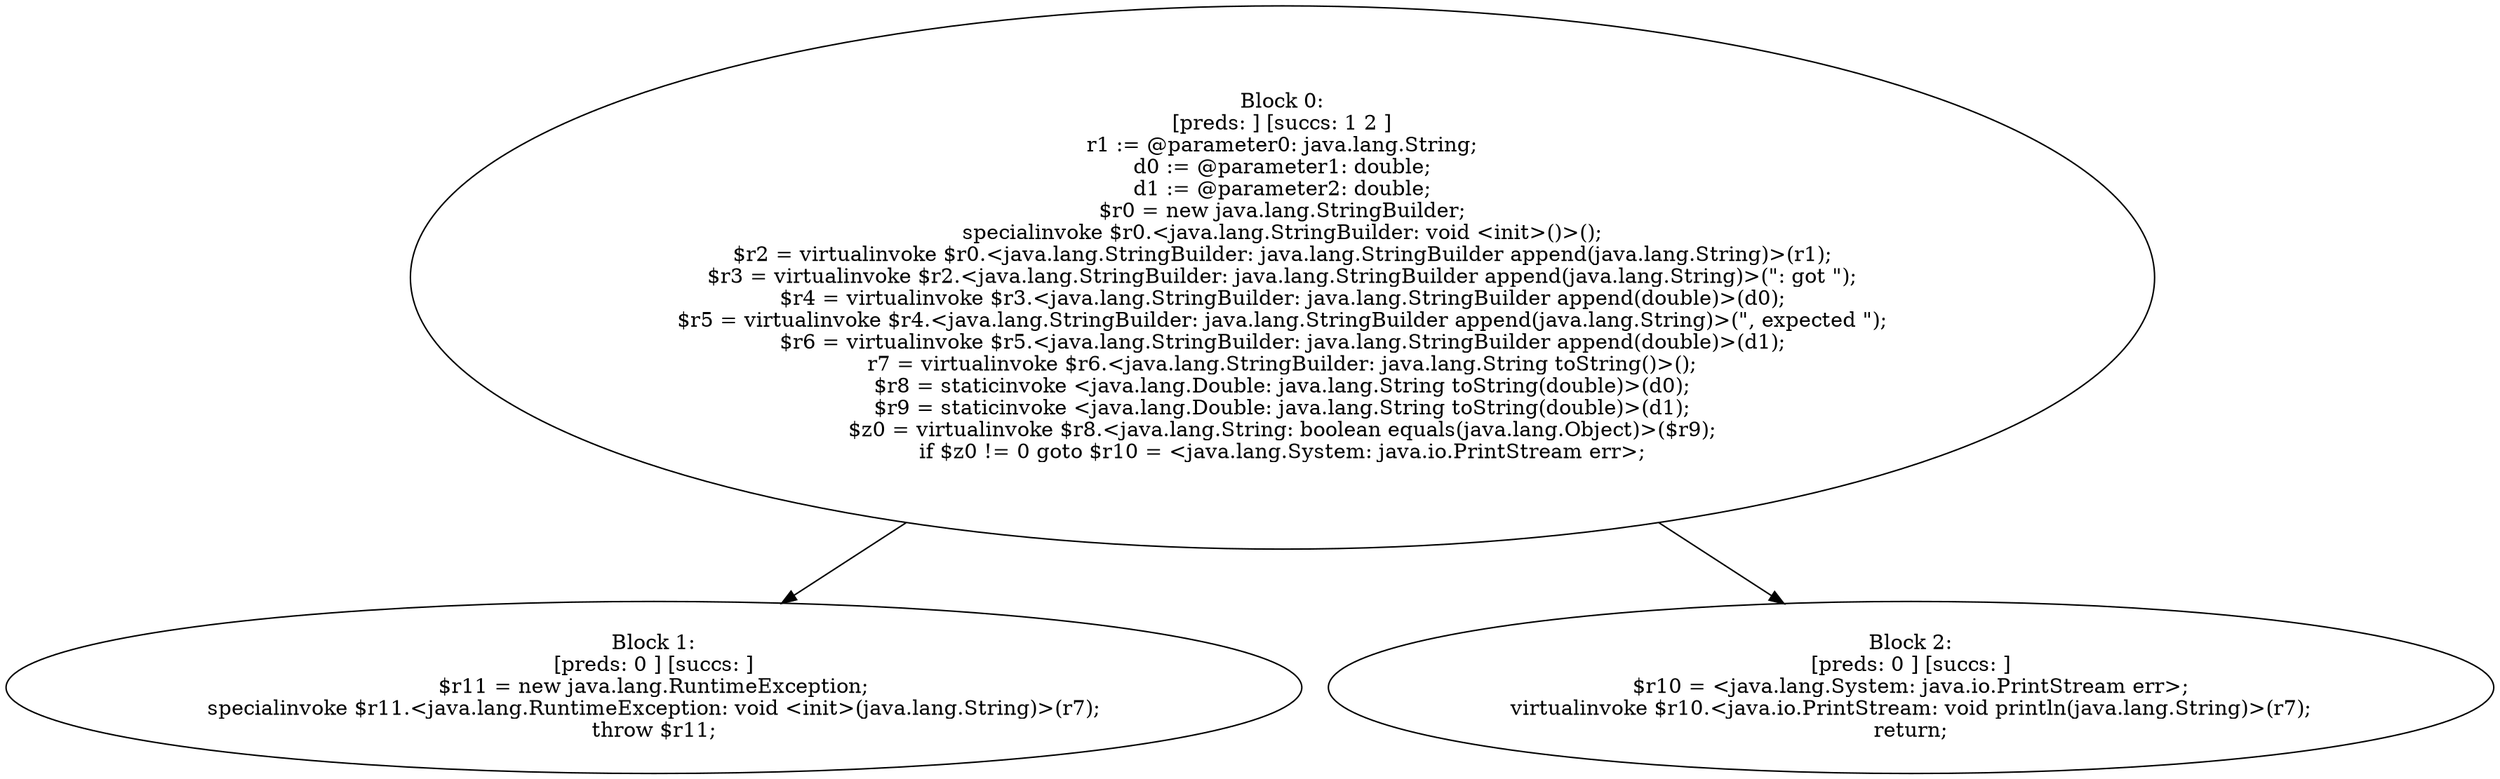 digraph "unitGraph" {
    "Block 0:
[preds: ] [succs: 1 2 ]
r1 := @parameter0: java.lang.String;
d0 := @parameter1: double;
d1 := @parameter2: double;
$r0 = new java.lang.StringBuilder;
specialinvoke $r0.<java.lang.StringBuilder: void <init>()>();
$r2 = virtualinvoke $r0.<java.lang.StringBuilder: java.lang.StringBuilder append(java.lang.String)>(r1);
$r3 = virtualinvoke $r2.<java.lang.StringBuilder: java.lang.StringBuilder append(java.lang.String)>(\": got \");
$r4 = virtualinvoke $r3.<java.lang.StringBuilder: java.lang.StringBuilder append(double)>(d0);
$r5 = virtualinvoke $r4.<java.lang.StringBuilder: java.lang.StringBuilder append(java.lang.String)>(\", expected \");
$r6 = virtualinvoke $r5.<java.lang.StringBuilder: java.lang.StringBuilder append(double)>(d1);
r7 = virtualinvoke $r6.<java.lang.StringBuilder: java.lang.String toString()>();
$r8 = staticinvoke <java.lang.Double: java.lang.String toString(double)>(d0);
$r9 = staticinvoke <java.lang.Double: java.lang.String toString(double)>(d1);
$z0 = virtualinvoke $r8.<java.lang.String: boolean equals(java.lang.Object)>($r9);
if $z0 != 0 goto $r10 = <java.lang.System: java.io.PrintStream err>;
"
    "Block 1:
[preds: 0 ] [succs: ]
$r11 = new java.lang.RuntimeException;
specialinvoke $r11.<java.lang.RuntimeException: void <init>(java.lang.String)>(r7);
throw $r11;
"
    "Block 2:
[preds: 0 ] [succs: ]
$r10 = <java.lang.System: java.io.PrintStream err>;
virtualinvoke $r10.<java.io.PrintStream: void println(java.lang.String)>(r7);
return;
"
    "Block 0:
[preds: ] [succs: 1 2 ]
r1 := @parameter0: java.lang.String;
d0 := @parameter1: double;
d1 := @parameter2: double;
$r0 = new java.lang.StringBuilder;
specialinvoke $r0.<java.lang.StringBuilder: void <init>()>();
$r2 = virtualinvoke $r0.<java.lang.StringBuilder: java.lang.StringBuilder append(java.lang.String)>(r1);
$r3 = virtualinvoke $r2.<java.lang.StringBuilder: java.lang.StringBuilder append(java.lang.String)>(\": got \");
$r4 = virtualinvoke $r3.<java.lang.StringBuilder: java.lang.StringBuilder append(double)>(d0);
$r5 = virtualinvoke $r4.<java.lang.StringBuilder: java.lang.StringBuilder append(java.lang.String)>(\", expected \");
$r6 = virtualinvoke $r5.<java.lang.StringBuilder: java.lang.StringBuilder append(double)>(d1);
r7 = virtualinvoke $r6.<java.lang.StringBuilder: java.lang.String toString()>();
$r8 = staticinvoke <java.lang.Double: java.lang.String toString(double)>(d0);
$r9 = staticinvoke <java.lang.Double: java.lang.String toString(double)>(d1);
$z0 = virtualinvoke $r8.<java.lang.String: boolean equals(java.lang.Object)>($r9);
if $z0 != 0 goto $r10 = <java.lang.System: java.io.PrintStream err>;
"->"Block 1:
[preds: 0 ] [succs: ]
$r11 = new java.lang.RuntimeException;
specialinvoke $r11.<java.lang.RuntimeException: void <init>(java.lang.String)>(r7);
throw $r11;
";
    "Block 0:
[preds: ] [succs: 1 2 ]
r1 := @parameter0: java.lang.String;
d0 := @parameter1: double;
d1 := @parameter2: double;
$r0 = new java.lang.StringBuilder;
specialinvoke $r0.<java.lang.StringBuilder: void <init>()>();
$r2 = virtualinvoke $r0.<java.lang.StringBuilder: java.lang.StringBuilder append(java.lang.String)>(r1);
$r3 = virtualinvoke $r2.<java.lang.StringBuilder: java.lang.StringBuilder append(java.lang.String)>(\": got \");
$r4 = virtualinvoke $r3.<java.lang.StringBuilder: java.lang.StringBuilder append(double)>(d0);
$r5 = virtualinvoke $r4.<java.lang.StringBuilder: java.lang.StringBuilder append(java.lang.String)>(\", expected \");
$r6 = virtualinvoke $r5.<java.lang.StringBuilder: java.lang.StringBuilder append(double)>(d1);
r7 = virtualinvoke $r6.<java.lang.StringBuilder: java.lang.String toString()>();
$r8 = staticinvoke <java.lang.Double: java.lang.String toString(double)>(d0);
$r9 = staticinvoke <java.lang.Double: java.lang.String toString(double)>(d1);
$z0 = virtualinvoke $r8.<java.lang.String: boolean equals(java.lang.Object)>($r9);
if $z0 != 0 goto $r10 = <java.lang.System: java.io.PrintStream err>;
"->"Block 2:
[preds: 0 ] [succs: ]
$r10 = <java.lang.System: java.io.PrintStream err>;
virtualinvoke $r10.<java.io.PrintStream: void println(java.lang.String)>(r7);
return;
";
}
